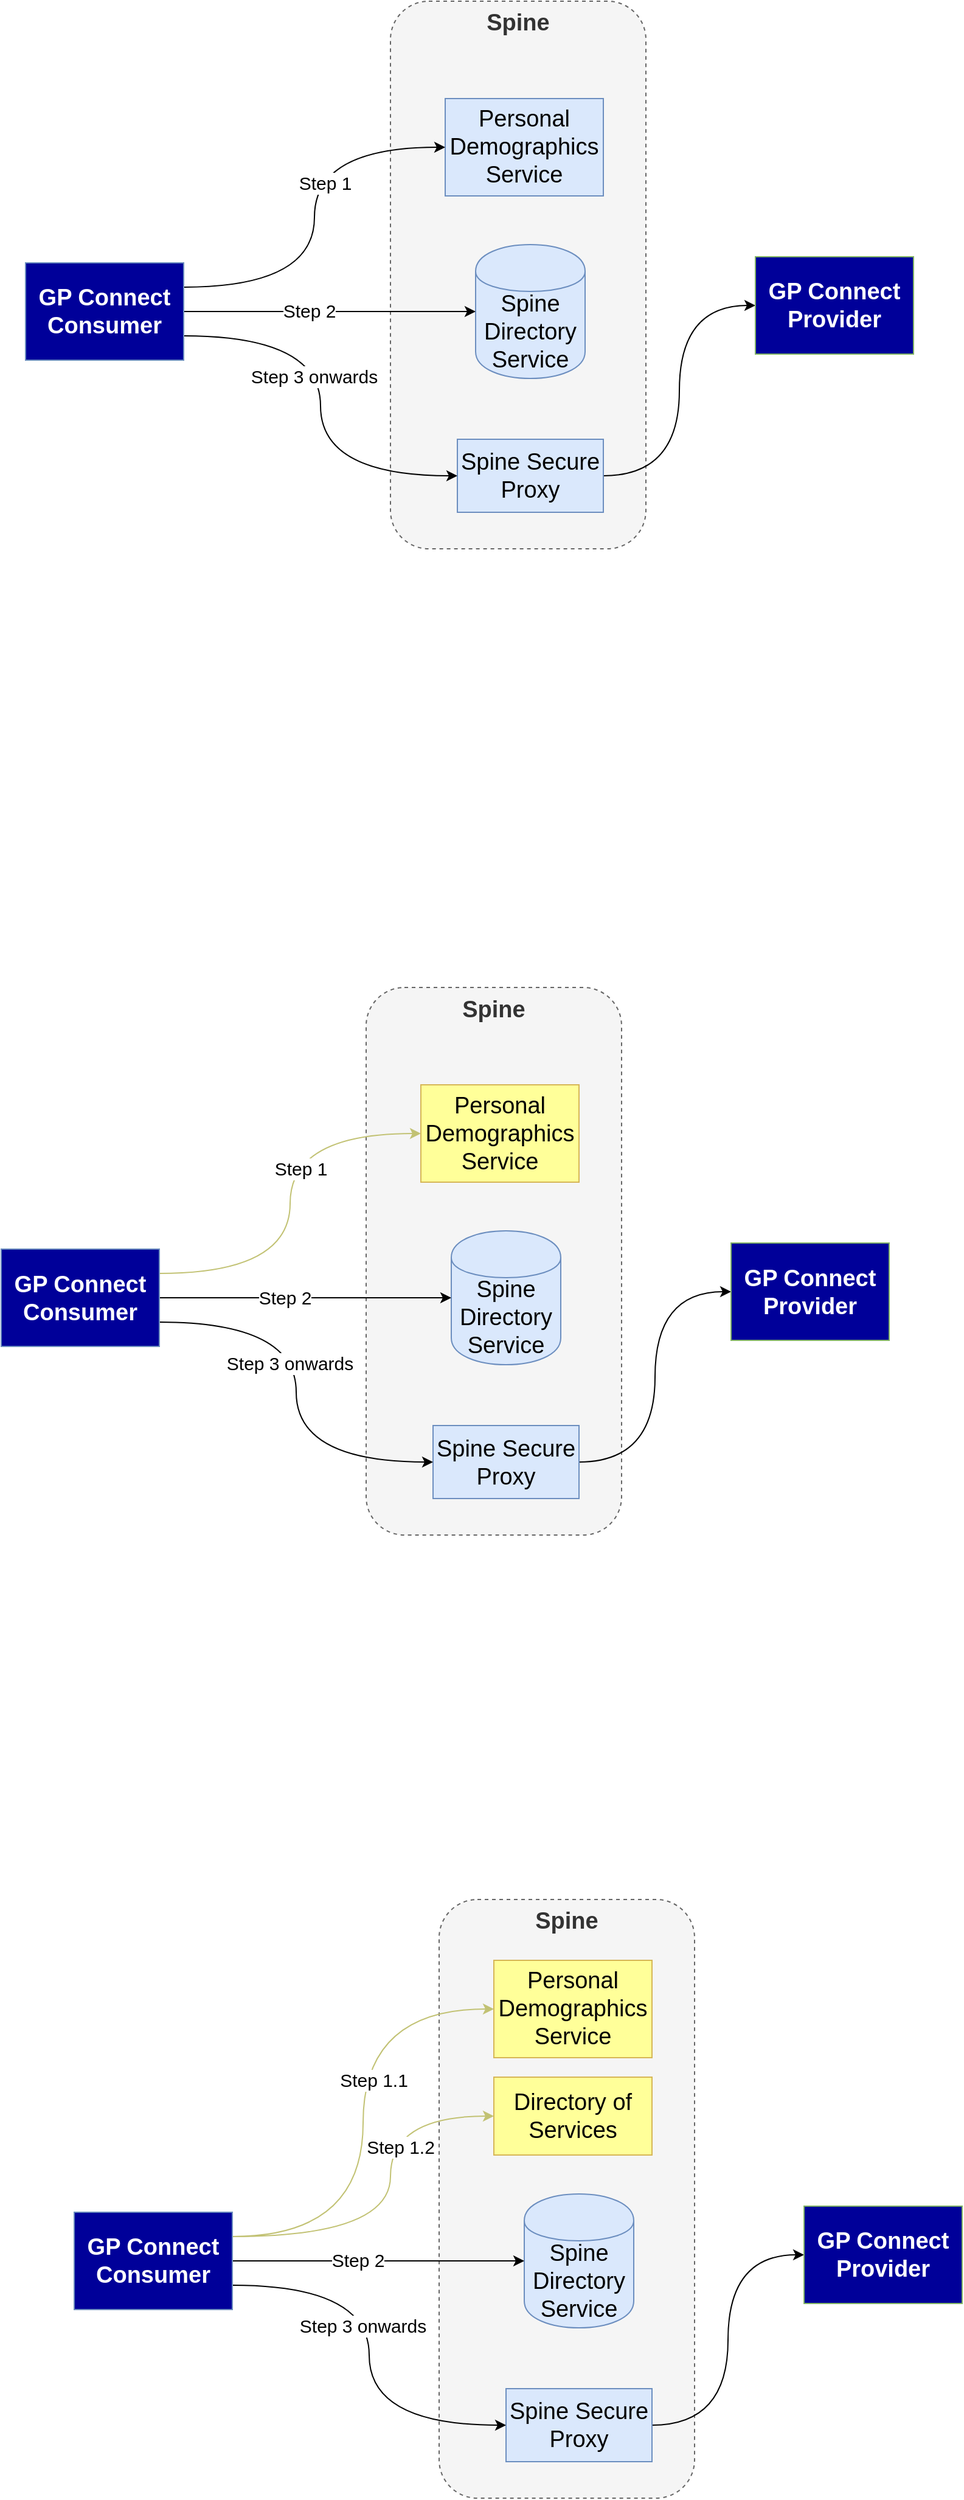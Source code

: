 <mxfile version="10.7.9" type="device"><diagram id="4kclLN7sHK4F9LC0DfJO" name="Page-1"><mxGraphModel dx="1540" dy="1436" grid="0" gridSize="10" guides="1" tooltips="1" connect="1" arrows="1" fold="1" page="1" pageScale="1" pageWidth="1169" pageHeight="827" math="0" shadow="0"><root><mxCell id="0"/><mxCell id="1" parent="0"/><mxCell id="3H5-UG6iCDI9dGywtQOZ-1" value="&lt;font style=&quot;font-size: 19px&quot;&gt;&lt;b&gt;Spine&lt;/b&gt;&lt;/font&gt;" style="rounded=1;whiteSpace=wrap;html=1;verticalAlign=top;dashed=1;fillColor=#f5f5f5;strokeColor=#666666;fontColor=#333333;" vertex="1" parent="1"><mxGeometry x="460" y="150" width="210" height="450" as="geometry"/></mxCell><mxCell id="3H5-UG6iCDI9dGywtQOZ-2" value="&lt;font style=&quot;font-size: 19px&quot;&gt;Spine Directory Service&lt;/font&gt;" style="shape=cylinder;whiteSpace=wrap;html=1;boundedLbl=1;backgroundOutline=1;fillColor=#dae8fc;strokeColor=#6c8ebf;" vertex="1" parent="1"><mxGeometry x="530" y="350" width="90" height="110" as="geometry"/></mxCell><mxCell id="3H5-UG6iCDI9dGywtQOZ-3" value="&lt;font style=&quot;font-size: 19px&quot;&gt;Personal Demographics Service&lt;/font&gt;" style="rounded=0;whiteSpace=wrap;html=1;fillColor=#dae8fc;strokeColor=#6c8ebf;" vertex="1" parent="1"><mxGeometry x="505" y="230" width="130" height="80" as="geometry"/></mxCell><mxCell id="3H5-UG6iCDI9dGywtQOZ-15" style="edgeStyle=orthogonalEdgeStyle;curved=1;orthogonalLoop=1;jettySize=auto;html=1;exitX=1;exitY=0.5;exitDx=0;exitDy=0;entryX=0;entryY=0.5;entryDx=0;entryDy=0;" edge="1" parent="1" source="3H5-UG6iCDI9dGywtQOZ-4" target="3H5-UG6iCDI9dGywtQOZ-6"><mxGeometry relative="1" as="geometry"/></mxCell><mxCell id="3H5-UG6iCDI9dGywtQOZ-4" value="&lt;font style=&quot;font-size: 19px&quot;&gt;Spine Secure Proxy&lt;/font&gt;" style="rounded=0;whiteSpace=wrap;html=1;fillColor=#dae8fc;strokeColor=#6c8ebf;" vertex="1" parent="1"><mxGeometry x="515" y="510" width="120" height="60" as="geometry"/></mxCell><mxCell id="3H5-UG6iCDI9dGywtQOZ-6" value="&lt;font style=&quot;font-size: 19px&quot;&gt;GP Connect&lt;br&gt;Provider&lt;/font&gt;" style="rounded=0;whiteSpace=wrap;html=1;fillColor=#000099;strokeColor=#82b366;fontColor=#FFFFFF;fontStyle=1" vertex="1" parent="1"><mxGeometry x="760" y="360" width="130" height="80" as="geometry"/></mxCell><mxCell id="3H5-UG6iCDI9dGywtQOZ-10" style="edgeStyle=orthogonalEdgeStyle;orthogonalLoop=1;jettySize=auto;html=1;exitX=1;exitY=0.25;exitDx=0;exitDy=0;entryX=0;entryY=0.5;entryDx=0;entryDy=0;curved=1;" edge="1" parent="1" source="3H5-UG6iCDI9dGywtQOZ-9" target="3H5-UG6iCDI9dGywtQOZ-3"><mxGeometry relative="1" as="geometry"/></mxCell><mxCell id="3H5-UG6iCDI9dGywtQOZ-14" value="&lt;font style=&quot;font-size: 15px&quot;&gt;Step 1&lt;br&gt;&lt;/font&gt;" style="text;html=1;resizable=0;points=[];align=center;verticalAlign=middle;labelBackgroundColor=#ffffff;" vertex="1" connectable="0" parent="3H5-UG6iCDI9dGywtQOZ-10"><mxGeometry x="0.176" y="-8" relative="1" as="geometry"><mxPoint as="offset"/></mxGeometry></mxCell><mxCell id="3H5-UG6iCDI9dGywtQOZ-12" style="edgeStyle=orthogonalEdgeStyle;rounded=0;orthogonalLoop=1;jettySize=auto;html=1;exitX=1;exitY=0.5;exitDx=0;exitDy=0;entryX=0;entryY=0.5;entryDx=0;entryDy=0;" edge="1" parent="1" source="3H5-UG6iCDI9dGywtQOZ-9" target="3H5-UG6iCDI9dGywtQOZ-2"><mxGeometry relative="1" as="geometry"/></mxCell><mxCell id="3H5-UG6iCDI9dGywtQOZ-16" value="&lt;font style=&quot;font-size: 15px&quot;&gt;Step 2&lt;/font&gt;" style="text;html=1;resizable=0;points=[];align=center;verticalAlign=middle;labelBackgroundColor=#ffffff;" vertex="1" connectable="0" parent="3H5-UG6iCDI9dGywtQOZ-12"><mxGeometry x="-0.142" y="1" relative="1" as="geometry"><mxPoint as="offset"/></mxGeometry></mxCell><mxCell id="3H5-UG6iCDI9dGywtQOZ-13" style="edgeStyle=orthogonalEdgeStyle;orthogonalLoop=1;jettySize=auto;html=1;exitX=1;exitY=0.75;exitDx=0;exitDy=0;entryX=0;entryY=0.5;entryDx=0;entryDy=0;curved=1;" edge="1" parent="1" source="3H5-UG6iCDI9dGywtQOZ-9" target="3H5-UG6iCDI9dGywtQOZ-4"><mxGeometry relative="1" as="geometry"/></mxCell><mxCell id="3H5-UG6iCDI9dGywtQOZ-17" value="&lt;font style=&quot;font-size: 15px&quot;&gt;Step 3 onwards&lt;/font&gt;" style="text;html=1;resizable=0;points=[];align=center;verticalAlign=middle;labelBackgroundColor=#ffffff;" vertex="1" connectable="0" parent="3H5-UG6iCDI9dGywtQOZ-13"><mxGeometry x="-0.371" y="-33" relative="1" as="geometry"><mxPoint as="offset"/></mxGeometry></mxCell><mxCell id="3H5-UG6iCDI9dGywtQOZ-9" value="&lt;font style=&quot;font-size: 19px&quot;&gt;GP Connect&lt;br&gt;Consumer&lt;/font&gt;" style="rounded=0;whiteSpace=wrap;html=1;fillColor=#000099;strokeColor=#6c8ebf;fontColor=#FFFFFF;fontStyle=1" vertex="1" parent="1"><mxGeometry x="160" y="365" width="130" height="80" as="geometry"/></mxCell><mxCell id="3H5-UG6iCDI9dGywtQOZ-19" value="&lt;font style=&quot;font-size: 19px&quot;&gt;&lt;b&gt;Spine&lt;/b&gt;&lt;/font&gt;" style="rounded=1;whiteSpace=wrap;html=1;verticalAlign=top;dashed=1;fillColor=#f5f5f5;strokeColor=#666666;fontColor=#333333;" vertex="1" parent="1"><mxGeometry x="440" y="960.5" width="210" height="450" as="geometry"/></mxCell><mxCell id="3H5-UG6iCDI9dGywtQOZ-20" value="&lt;font style=&quot;font-size: 19px&quot;&gt;Spine Directory Service&lt;/font&gt;" style="shape=cylinder;whiteSpace=wrap;html=1;boundedLbl=1;backgroundOutline=1;fillColor=#dae8fc;strokeColor=#6c8ebf;" vertex="1" parent="1"><mxGeometry x="510" y="1160.5" width="90" height="110" as="geometry"/></mxCell><mxCell id="3H5-UG6iCDI9dGywtQOZ-21" value="&lt;font style=&quot;font-size: 19px&quot;&gt;Personal Demographics Service&lt;/font&gt;" style="rounded=0;whiteSpace=wrap;html=1;fillColor=#FFFF99;strokeColor=#d6b656;" vertex="1" parent="1"><mxGeometry x="485" y="1040.5" width="130" height="80" as="geometry"/></mxCell><mxCell id="3H5-UG6iCDI9dGywtQOZ-22" style="edgeStyle=orthogonalEdgeStyle;curved=1;orthogonalLoop=1;jettySize=auto;html=1;exitX=1;exitY=0.5;exitDx=0;exitDy=0;entryX=0;entryY=0.5;entryDx=0;entryDy=0;" edge="1" parent="1" source="3H5-UG6iCDI9dGywtQOZ-23" target="3H5-UG6iCDI9dGywtQOZ-24"><mxGeometry relative="1" as="geometry"/></mxCell><mxCell id="3H5-UG6iCDI9dGywtQOZ-23" value="&lt;font style=&quot;font-size: 19px&quot;&gt;Spine Secure Proxy&lt;/font&gt;" style="rounded=0;whiteSpace=wrap;html=1;fillColor=#dae8fc;strokeColor=#6c8ebf;" vertex="1" parent="1"><mxGeometry x="495" y="1320.5" width="120" height="60" as="geometry"/></mxCell><mxCell id="3H5-UG6iCDI9dGywtQOZ-24" value="&lt;font style=&quot;font-size: 19px&quot;&gt;GP Connect&lt;br&gt;Provider&lt;/font&gt;" style="rounded=0;whiteSpace=wrap;html=1;fillColor=#000099;strokeColor=#82b366;fontColor=#FFFFFF;fontStyle=1" vertex="1" parent="1"><mxGeometry x="740" y="1170.5" width="130" height="80" as="geometry"/></mxCell><mxCell id="3H5-UG6iCDI9dGywtQOZ-25" style="edgeStyle=orthogonalEdgeStyle;orthogonalLoop=1;jettySize=auto;html=1;exitX=1;exitY=0.25;exitDx=0;exitDy=0;entryX=0;entryY=0.5;entryDx=0;entryDy=0;curved=1;fillColor=#fff2cc;strokeColor=#C2C274;" edge="1" parent="1" source="3H5-UG6iCDI9dGywtQOZ-31" target="3H5-UG6iCDI9dGywtQOZ-21"><mxGeometry relative="1" as="geometry"/></mxCell><mxCell id="3H5-UG6iCDI9dGywtQOZ-26" value="&lt;font style=&quot;font-size: 15px&quot;&gt;Step 1&lt;br&gt;&lt;/font&gt;" style="text;html=1;resizable=0;points=[];align=center;verticalAlign=middle;labelBackgroundColor=#ffffff;" vertex="1" connectable="0" parent="3H5-UG6iCDI9dGywtQOZ-25"><mxGeometry x="0.176" y="-8" relative="1" as="geometry"><mxPoint as="offset"/></mxGeometry></mxCell><mxCell id="3H5-UG6iCDI9dGywtQOZ-27" style="edgeStyle=orthogonalEdgeStyle;rounded=0;orthogonalLoop=1;jettySize=auto;html=1;exitX=1;exitY=0.5;exitDx=0;exitDy=0;entryX=0;entryY=0.5;entryDx=0;entryDy=0;" edge="1" parent="1" source="3H5-UG6iCDI9dGywtQOZ-31" target="3H5-UG6iCDI9dGywtQOZ-20"><mxGeometry relative="1" as="geometry"/></mxCell><mxCell id="3H5-UG6iCDI9dGywtQOZ-28" value="&lt;font style=&quot;font-size: 15px&quot;&gt;Step 2&lt;/font&gt;" style="text;html=1;resizable=0;points=[];align=center;verticalAlign=middle;labelBackgroundColor=#ffffff;" vertex="1" connectable="0" parent="3H5-UG6iCDI9dGywtQOZ-27"><mxGeometry x="-0.142" y="1" relative="1" as="geometry"><mxPoint as="offset"/></mxGeometry></mxCell><mxCell id="3H5-UG6iCDI9dGywtQOZ-29" style="edgeStyle=orthogonalEdgeStyle;orthogonalLoop=1;jettySize=auto;html=1;exitX=1;exitY=0.75;exitDx=0;exitDy=0;entryX=0;entryY=0.5;entryDx=0;entryDy=0;curved=1;" edge="1" parent="1" source="3H5-UG6iCDI9dGywtQOZ-31" target="3H5-UG6iCDI9dGywtQOZ-23"><mxGeometry relative="1" as="geometry"/></mxCell><mxCell id="3H5-UG6iCDI9dGywtQOZ-30" value="&lt;font style=&quot;font-size: 15px&quot;&gt;Step 3 onwards&lt;/font&gt;" style="text;html=1;resizable=0;points=[];align=center;verticalAlign=middle;labelBackgroundColor=#ffffff;" vertex="1" connectable="0" parent="3H5-UG6iCDI9dGywtQOZ-29"><mxGeometry x="-0.371" y="-33" relative="1" as="geometry"><mxPoint as="offset"/></mxGeometry></mxCell><mxCell id="3H5-UG6iCDI9dGywtQOZ-31" value="&lt;font style=&quot;font-size: 19px&quot;&gt;GP Connect&lt;br&gt;Consumer&lt;/font&gt;" style="rounded=0;whiteSpace=wrap;html=1;fillColor=#000099;strokeColor=#6c8ebf;fontColor=#FFFFFF;fontStyle=1" vertex="1" parent="1"><mxGeometry x="140" y="1175.5" width="130" height="80" as="geometry"/></mxCell><mxCell id="3H5-UG6iCDI9dGywtQOZ-32" value="&lt;font style=&quot;font-size: 19px&quot;&gt;&lt;b&gt;Spine&lt;/b&gt;&lt;/font&gt;" style="rounded=1;whiteSpace=wrap;html=1;verticalAlign=top;dashed=1;fillColor=#f5f5f5;strokeColor=#666666;fontColor=#333333;" vertex="1" parent="1"><mxGeometry x="500" y="1710" width="210" height="492" as="geometry"/></mxCell><mxCell id="3H5-UG6iCDI9dGywtQOZ-33" value="&lt;font style=&quot;font-size: 19px&quot;&gt;Spine Directory Service&lt;/font&gt;" style="shape=cylinder;whiteSpace=wrap;html=1;boundedLbl=1;backgroundOutline=1;fillColor=#dae8fc;strokeColor=#6c8ebf;" vertex="1" parent="1"><mxGeometry x="570" y="1952" width="90" height="110" as="geometry"/></mxCell><mxCell id="3H5-UG6iCDI9dGywtQOZ-34" value="&lt;font style=&quot;font-size: 19px&quot;&gt;Personal Demographics Service&lt;/font&gt;" style="rounded=0;whiteSpace=wrap;html=1;fillColor=#FFFF99;strokeColor=#d6b656;" vertex="1" parent="1"><mxGeometry x="545" y="1760" width="130" height="80" as="geometry"/></mxCell><mxCell id="3H5-UG6iCDI9dGywtQOZ-35" style="edgeStyle=orthogonalEdgeStyle;curved=1;orthogonalLoop=1;jettySize=auto;html=1;exitX=1;exitY=0.5;exitDx=0;exitDy=0;entryX=0;entryY=0.5;entryDx=0;entryDy=0;" edge="1" parent="1" source="3H5-UG6iCDI9dGywtQOZ-36" target="3H5-UG6iCDI9dGywtQOZ-37"><mxGeometry relative="1" as="geometry"/></mxCell><mxCell id="3H5-UG6iCDI9dGywtQOZ-36" value="&lt;font style=&quot;font-size: 19px&quot;&gt;Spine Secure Proxy&lt;/font&gt;" style="rounded=0;whiteSpace=wrap;html=1;fillColor=#dae8fc;strokeColor=#6c8ebf;" vertex="1" parent="1"><mxGeometry x="555" y="2112" width="120" height="60" as="geometry"/></mxCell><mxCell id="3H5-UG6iCDI9dGywtQOZ-37" value="&lt;font style=&quot;font-size: 19px&quot;&gt;GP Connect&lt;br&gt;Provider&lt;/font&gt;" style="rounded=0;whiteSpace=wrap;html=1;fillColor=#000099;strokeColor=#82b366;fontColor=#FFFFFF;fontStyle=1" vertex="1" parent="1"><mxGeometry x="800" y="1962" width="130" height="80" as="geometry"/></mxCell><mxCell id="3H5-UG6iCDI9dGywtQOZ-38" style="edgeStyle=orthogonalEdgeStyle;orthogonalLoop=1;jettySize=auto;html=1;exitX=1;exitY=0.25;exitDx=0;exitDy=0;entryX=0;entryY=0.5;entryDx=0;entryDy=0;curved=1;fillColor=#fff2cc;strokeColor=#C2C274;" edge="1" parent="1" source="3H5-UG6iCDI9dGywtQOZ-44" target="3H5-UG6iCDI9dGywtQOZ-34"><mxGeometry relative="1" as="geometry"/></mxCell><mxCell id="3H5-UG6iCDI9dGywtQOZ-39" value="&lt;font style=&quot;font-size: 15px&quot;&gt;Step 1.1&lt;br&gt;&lt;/font&gt;" style="text;html=1;resizable=0;points=[];align=center;verticalAlign=middle;labelBackgroundColor=#ffffff;" vertex="1" connectable="0" parent="3H5-UG6iCDI9dGywtQOZ-38"><mxGeometry x="0.176" y="-8" relative="1" as="geometry"><mxPoint as="offset"/></mxGeometry></mxCell><mxCell id="3H5-UG6iCDI9dGywtQOZ-40" style="edgeStyle=orthogonalEdgeStyle;rounded=0;orthogonalLoop=1;jettySize=auto;html=1;exitX=1;exitY=0.5;exitDx=0;exitDy=0;entryX=0;entryY=0.5;entryDx=0;entryDy=0;" edge="1" parent="1" source="3H5-UG6iCDI9dGywtQOZ-44" target="3H5-UG6iCDI9dGywtQOZ-33"><mxGeometry relative="1" as="geometry"/></mxCell><mxCell id="3H5-UG6iCDI9dGywtQOZ-41" value="&lt;font style=&quot;font-size: 15px&quot;&gt;Step 2&lt;/font&gt;" style="text;html=1;resizable=0;points=[];align=center;verticalAlign=middle;labelBackgroundColor=#ffffff;" vertex="1" connectable="0" parent="3H5-UG6iCDI9dGywtQOZ-40"><mxGeometry x="-0.142" y="1" relative="1" as="geometry"><mxPoint as="offset"/></mxGeometry></mxCell><mxCell id="3H5-UG6iCDI9dGywtQOZ-42" style="edgeStyle=orthogonalEdgeStyle;orthogonalLoop=1;jettySize=auto;html=1;exitX=1;exitY=0.75;exitDx=0;exitDy=0;entryX=0;entryY=0.5;entryDx=0;entryDy=0;curved=1;" edge="1" parent="1" source="3H5-UG6iCDI9dGywtQOZ-44" target="3H5-UG6iCDI9dGywtQOZ-36"><mxGeometry relative="1" as="geometry"/></mxCell><mxCell id="3H5-UG6iCDI9dGywtQOZ-43" value="&lt;font style=&quot;font-size: 15px&quot;&gt;Step 3 onwards&lt;/font&gt;" style="text;html=1;resizable=0;points=[];align=center;verticalAlign=middle;labelBackgroundColor=#ffffff;" vertex="1" connectable="0" parent="3H5-UG6iCDI9dGywtQOZ-42"><mxGeometry x="-0.371" y="-33" relative="1" as="geometry"><mxPoint as="offset"/></mxGeometry></mxCell><mxCell id="3H5-UG6iCDI9dGywtQOZ-46" style="edgeStyle=orthogonalEdgeStyle;curved=1;orthogonalLoop=1;jettySize=auto;html=1;exitX=1;exitY=0.25;exitDx=0;exitDy=0;entryX=0;entryY=0.5;entryDx=0;entryDy=0;strokeColor=#C2C274;fontColor=#C2C274;" edge="1" parent="1" source="3H5-UG6iCDI9dGywtQOZ-44" target="3H5-UG6iCDI9dGywtQOZ-45"><mxGeometry relative="1" as="geometry"><Array as="points"><mxPoint x="460" y="1987"/><mxPoint x="460" y="1888"/></Array></mxGeometry></mxCell><mxCell id="3H5-UG6iCDI9dGywtQOZ-47" value="&lt;font color=&quot;#000000&quot; style=&quot;font-size: 15px&quot;&gt;Step 1.2&lt;/font&gt;" style="text;html=1;resizable=0;points=[];align=center;verticalAlign=middle;labelBackgroundColor=#ffffff;fontColor=#C2C274;" vertex="1" connectable="0" parent="3H5-UG6iCDI9dGywtQOZ-46"><mxGeometry x="0.47" y="-13" relative="1" as="geometry"><mxPoint x="5.5" y="11.5" as="offset"/></mxGeometry></mxCell><mxCell id="3H5-UG6iCDI9dGywtQOZ-44" value="&lt;font style=&quot;font-size: 19px&quot;&gt;GP Connect&lt;br&gt;Consumer&lt;/font&gt;" style="rounded=0;whiteSpace=wrap;html=1;fillColor=#000099;strokeColor=#6c8ebf;fontColor=#FFFFFF;fontStyle=1" vertex="1" parent="1"><mxGeometry x="200" y="1967" width="130" height="80" as="geometry"/></mxCell><mxCell id="3H5-UG6iCDI9dGywtQOZ-45" value="&lt;font style=&quot;font-size: 19px&quot;&gt;Directory of Services&lt;/font&gt;" style="rounded=0;whiteSpace=wrap;html=1;fillColor=#FFFF99;strokeColor=#d6b656;" vertex="1" parent="1"><mxGeometry x="545" y="1856" width="130" height="64" as="geometry"/></mxCell></root></mxGraphModel></diagram></mxfile>
